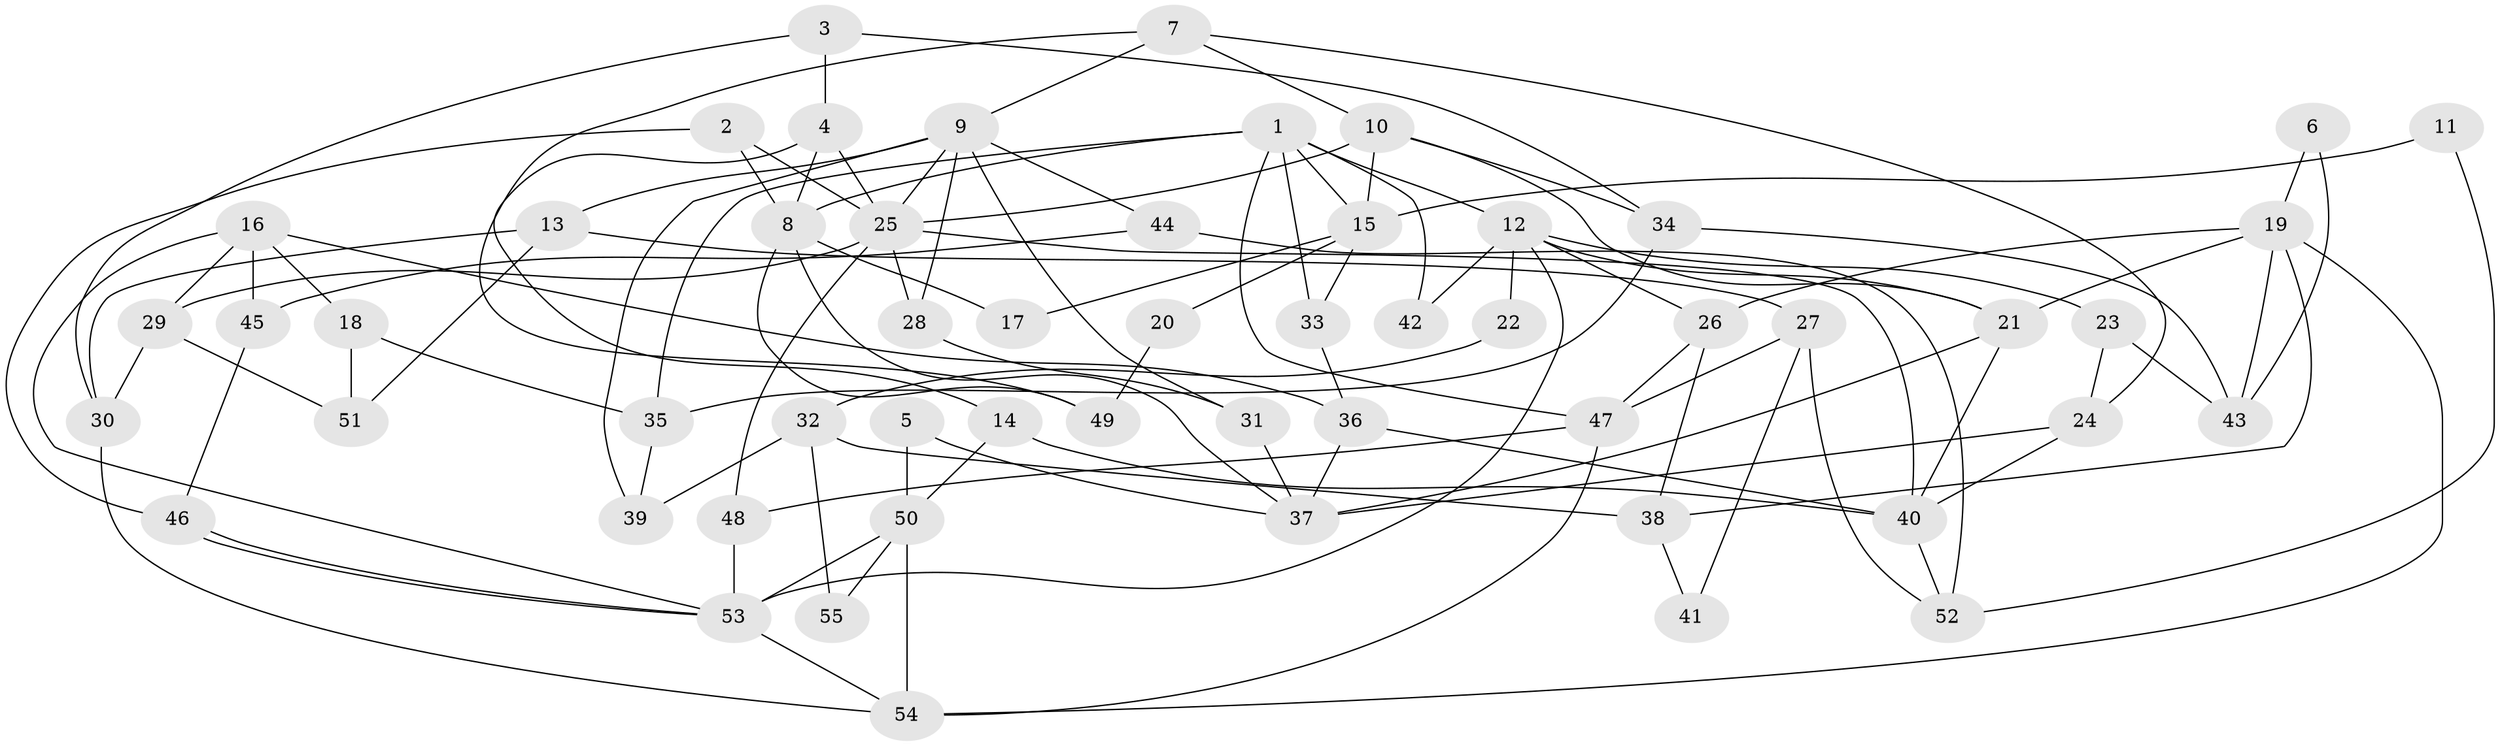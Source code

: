 // Generated by graph-tools (version 1.1) at 2025/50/03/09/25 03:50:05]
// undirected, 55 vertices, 110 edges
graph export_dot {
graph [start="1"]
  node [color=gray90,style=filled];
  1;
  2;
  3;
  4;
  5;
  6;
  7;
  8;
  9;
  10;
  11;
  12;
  13;
  14;
  15;
  16;
  17;
  18;
  19;
  20;
  21;
  22;
  23;
  24;
  25;
  26;
  27;
  28;
  29;
  30;
  31;
  32;
  33;
  34;
  35;
  36;
  37;
  38;
  39;
  40;
  41;
  42;
  43;
  44;
  45;
  46;
  47;
  48;
  49;
  50;
  51;
  52;
  53;
  54;
  55;
  1 -- 15;
  1 -- 12;
  1 -- 8;
  1 -- 33;
  1 -- 35;
  1 -- 42;
  1 -- 47;
  2 -- 8;
  2 -- 25;
  2 -- 46;
  3 -- 30;
  3 -- 4;
  3 -- 34;
  4 -- 14;
  4 -- 25;
  4 -- 8;
  5 -- 50;
  5 -- 37;
  6 -- 19;
  6 -- 43;
  7 -- 10;
  7 -- 9;
  7 -- 24;
  7 -- 49;
  8 -- 17;
  8 -- 37;
  8 -- 49;
  9 -- 13;
  9 -- 28;
  9 -- 25;
  9 -- 31;
  9 -- 39;
  9 -- 44;
  10 -- 21;
  10 -- 25;
  10 -- 15;
  10 -- 34;
  11 -- 15;
  11 -- 52;
  12 -- 53;
  12 -- 21;
  12 -- 22;
  12 -- 23;
  12 -- 26;
  12 -- 42;
  13 -- 51;
  13 -- 30;
  13 -- 27;
  14 -- 40;
  14 -- 50;
  15 -- 33;
  15 -- 17;
  15 -- 20;
  16 -- 36;
  16 -- 45;
  16 -- 18;
  16 -- 29;
  16 -- 53;
  18 -- 35;
  18 -- 51;
  19 -- 43;
  19 -- 26;
  19 -- 21;
  19 -- 38;
  19 -- 54;
  20 -- 49;
  21 -- 40;
  21 -- 37;
  22 -- 32;
  23 -- 24;
  23 -- 43;
  24 -- 37;
  24 -- 40;
  25 -- 48;
  25 -- 28;
  25 -- 29;
  25 -- 40;
  26 -- 47;
  26 -- 38;
  27 -- 47;
  27 -- 41;
  27 -- 52;
  28 -- 31;
  29 -- 30;
  29 -- 51;
  30 -- 54;
  31 -- 37;
  32 -- 38;
  32 -- 39;
  32 -- 55;
  33 -- 36;
  34 -- 35;
  34 -- 43;
  35 -- 39;
  36 -- 37;
  36 -- 40;
  38 -- 41;
  40 -- 52;
  44 -- 52;
  44 -- 45;
  45 -- 46;
  46 -- 53;
  46 -- 53;
  47 -- 54;
  47 -- 48;
  48 -- 53;
  50 -- 54;
  50 -- 53;
  50 -- 55;
  53 -- 54;
}
